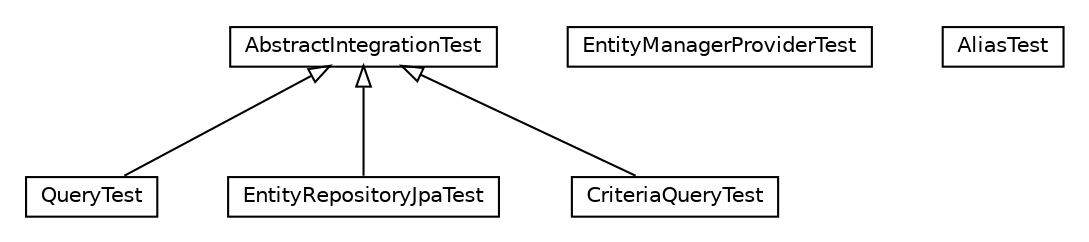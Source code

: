 #!/usr/local/bin/dot
#
# Class diagram 
# Generated by UMLGraph version R5_6_6-8-g8d7759 (http://www.umlgraph.org/)
#

digraph G {
	edge [fontname="Helvetica",fontsize=10,labelfontname="Helvetica",labelfontsize=10];
	node [fontname="Helvetica",fontsize=10,shape=plaintext];
	nodesep=0.25;
	ranksep=0.5;
	// org.dayatang.persistence.jpa.QueryTest
	c3907 [label=<<table title="org.dayatang.persistence.jpa.QueryTest" border="0" cellborder="1" cellspacing="0" cellpadding="2" port="p" href="./QueryTest.html">
		<tr><td><table border="0" cellspacing="0" cellpadding="1">
<tr><td align="center" balign="center"> QueryTest </td></tr>
		</table></td></tr>
		</table>>, URL="./QueryTest.html", fontname="Helvetica", fontcolor="black", fontsize=10.0];
	// org.dayatang.persistence.jpa.EntityRepositoryJpaTest
	c3908 [label=<<table title="org.dayatang.persistence.jpa.EntityRepositoryJpaTest" border="0" cellborder="1" cellspacing="0" cellpadding="2" port="p" href="./EntityRepositoryJpaTest.html">
		<tr><td><table border="0" cellspacing="0" cellpadding="1">
<tr><td align="center" balign="center"> EntityRepositoryJpaTest </td></tr>
		</table></td></tr>
		</table>>, URL="./EntityRepositoryJpaTest.html", fontname="Helvetica", fontcolor="black", fontsize=10.0];
	// org.dayatang.persistence.jpa.EntityManagerProviderTest
	c3909 [label=<<table title="org.dayatang.persistence.jpa.EntityManagerProviderTest" border="0" cellborder="1" cellspacing="0" cellpadding="2" port="p" href="./EntityManagerProviderTest.html">
		<tr><td><table border="0" cellspacing="0" cellpadding="1">
<tr><td align="center" balign="center"> EntityManagerProviderTest </td></tr>
		</table></td></tr>
		</table>>, URL="./EntityManagerProviderTest.html", fontname="Helvetica", fontcolor="black", fontsize=10.0];
	// org.dayatang.persistence.jpa.CriteriaQueryTest
	c3910 [label=<<table title="org.dayatang.persistence.jpa.CriteriaQueryTest" border="0" cellborder="1" cellspacing="0" cellpadding="2" port="p" href="./CriteriaQueryTest.html">
		<tr><td><table border="0" cellspacing="0" cellpadding="1">
<tr><td align="center" balign="center"> CriteriaQueryTest </td></tr>
		</table></td></tr>
		</table>>, URL="./CriteriaQueryTest.html", fontname="Helvetica", fontcolor="black", fontsize=10.0];
	// org.dayatang.persistence.jpa.AliasTest
	c3911 [label=<<table title="org.dayatang.persistence.jpa.AliasTest" border="0" cellborder="1" cellspacing="0" cellpadding="2" port="p" href="./AliasTest.html">
		<tr><td><table border="0" cellspacing="0" cellpadding="1">
<tr><td align="center" balign="center"> AliasTest </td></tr>
		</table></td></tr>
		</table>>, URL="./AliasTest.html", fontname="Helvetica", fontcolor="black", fontsize=10.0];
	// org.dayatang.persistence.jpa.AbstractIntegrationTest
	c3912 [label=<<table title="org.dayatang.persistence.jpa.AbstractIntegrationTest" border="0" cellborder="1" cellspacing="0" cellpadding="2" port="p" href="./AbstractIntegrationTest.html">
		<tr><td><table border="0" cellspacing="0" cellpadding="1">
<tr><td align="center" balign="center"> AbstractIntegrationTest </td></tr>
		</table></td></tr>
		</table>>, URL="./AbstractIntegrationTest.html", fontname="Helvetica", fontcolor="black", fontsize=10.0];
	//org.dayatang.persistence.jpa.QueryTest extends org.dayatang.persistence.jpa.AbstractIntegrationTest
	c3912:p -> c3907:p [dir=back,arrowtail=empty];
	//org.dayatang.persistence.jpa.EntityRepositoryJpaTest extends org.dayatang.persistence.jpa.AbstractIntegrationTest
	c3912:p -> c3908:p [dir=back,arrowtail=empty];
	//org.dayatang.persistence.jpa.CriteriaQueryTest extends org.dayatang.persistence.jpa.AbstractIntegrationTest
	c3912:p -> c3910:p [dir=back,arrowtail=empty];
}

